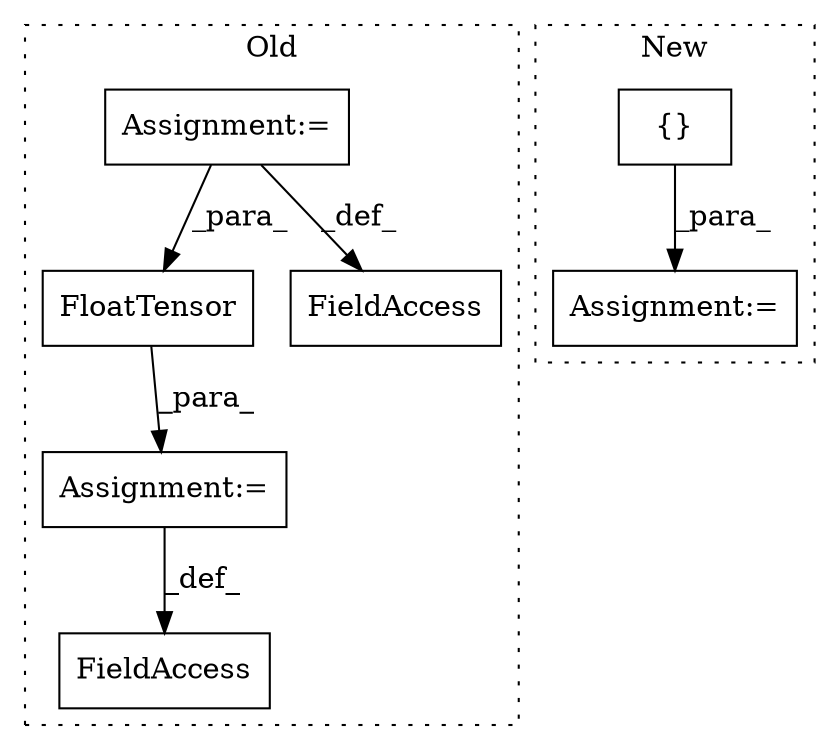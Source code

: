 digraph G {
subgraph cluster0 {
1 [label="FloatTensor" a="32" s="1637,1695" l="12,1" shape="box"];
4 [label="Assignment:=" a="7" s="1623" l="1" shape="box"];
5 [label="Assignment:=" a="7" s="1093" l="1" shape="box"];
6 [label="FieldAccess" a="22" s="1620" l="3" shape="box"];
7 [label="FieldAccess" a="22" s="1084" l="9" shape="box"];
label = "Old";
style="dotted";
}
subgraph cluster1 {
2 [label="{}" a="4" s="1080,1082" l="1,1" shape="box"];
3 [label="Assignment:=" a="7" s="1940" l="1" shape="box"];
label = "New";
style="dotted";
}
1 -> 4 [label="_para_"];
2 -> 3 [label="_para_"];
4 -> 6 [label="_def_"];
5 -> 1 [label="_para_"];
5 -> 7 [label="_def_"];
}